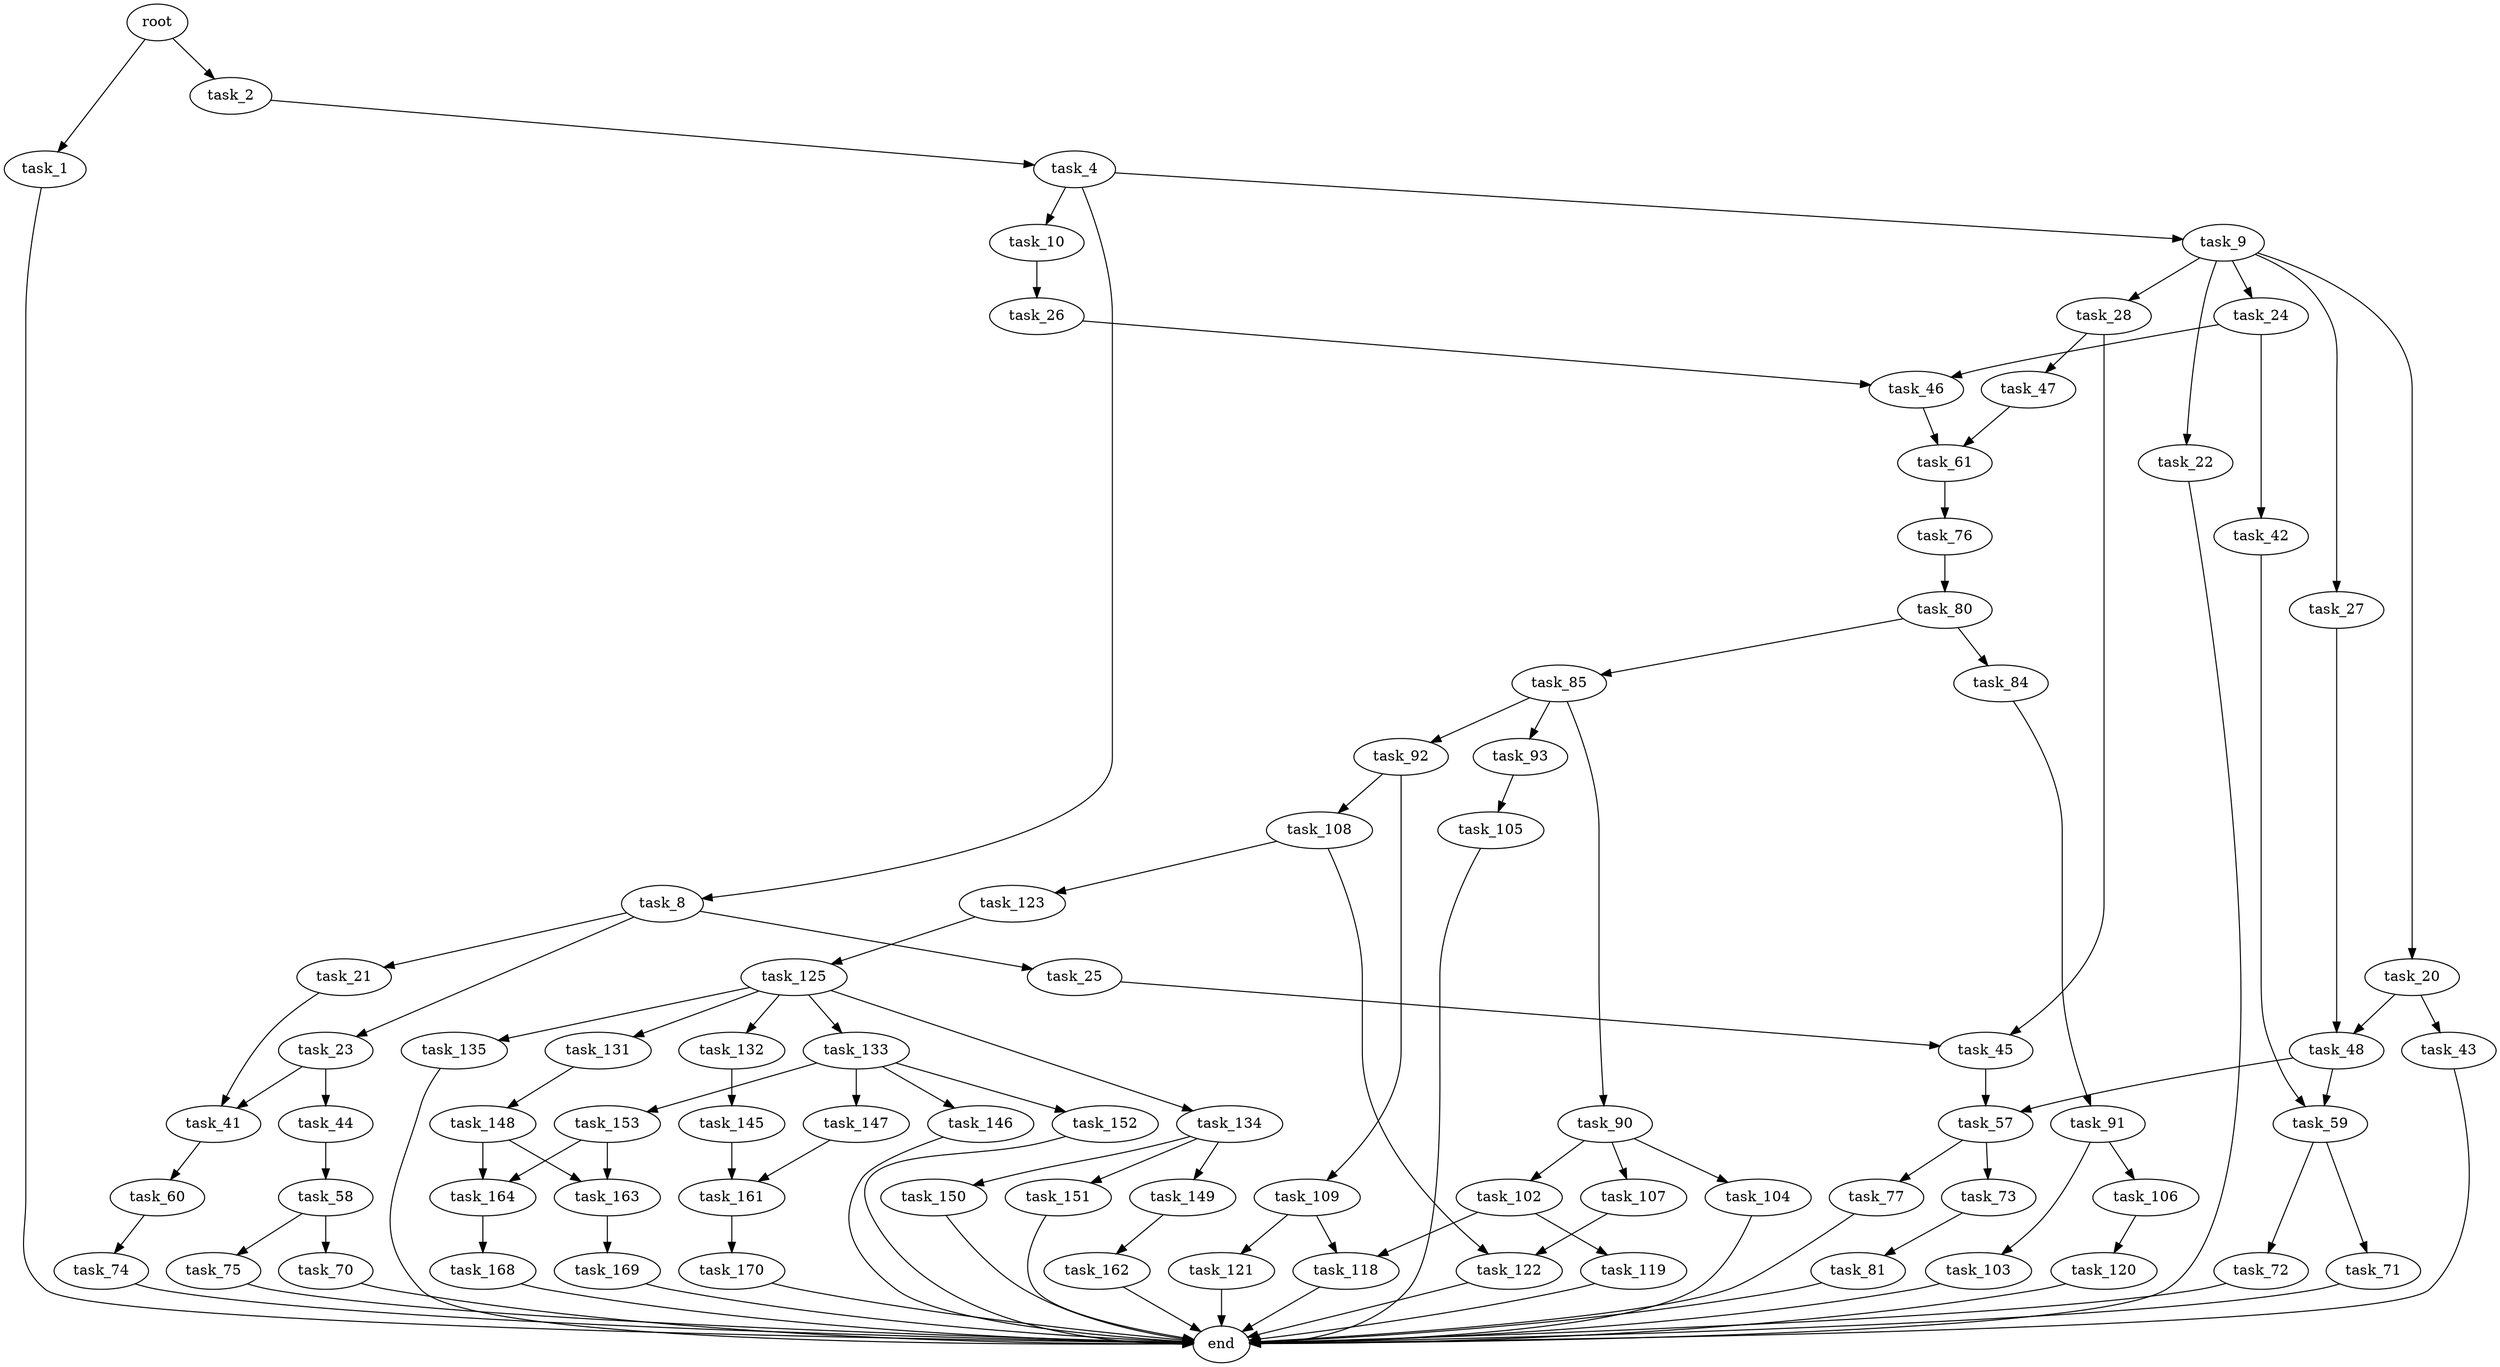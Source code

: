 digraph G {
  root [size="0.000000"];
  task_1 [size="911721563.000000"];
  task_2 [size="198594017880.000000"];
  end [size="0.000000"];
  task_4 [size="972654759711.000000"];
  task_8 [size="2511608529.000000"];
  task_9 [size="68884774068.000000"];
  task_10 [size="498487716375.000000"];
  task_21 [size="231928233984.000000"];
  task_23 [size="20282324125.000000"];
  task_25 [size="1797029200.000000"];
  task_20 [size="1120079532.000000"];
  task_22 [size="231928233984.000000"];
  task_24 [size="28991029248.000000"];
  task_27 [size="68719476736.000000"];
  task_28 [size="12765684834.000000"];
  task_26 [size="407834534683.000000"];
  task_43 [size="803611364641.000000"];
  task_48 [size="30222051181.000000"];
  task_41 [size="52399707222.000000"];
  task_44 [size="961525124939.000000"];
  task_42 [size="1101706928928.000000"];
  task_46 [size="4576288518.000000"];
  task_45 [size="231928233984.000000"];
  task_47 [size="11816666752.000000"];
  task_60 [size="2477646443.000000"];
  task_59 [size="10313358515.000000"];
  task_58 [size="62752207945.000000"];
  task_57 [size="1073741824000.000000"];
  task_61 [size="25108427909.000000"];
  task_73 [size="1073741824000.000000"];
  task_77 [size="38462154390.000000"];
  task_70 [size="231928233984.000000"];
  task_75 [size="28991029248.000000"];
  task_71 [size="368293445632.000000"];
  task_72 [size="6178017967.000000"];
  task_74 [size="368293445632.000000"];
  task_76 [size="2930143630.000000"];
  task_81 [size="28991029248.000000"];
  task_80 [size="169142066076.000000"];
  task_84 [size="13822705984.000000"];
  task_85 [size="40777453492.000000"];
  task_91 [size="41345975292.000000"];
  task_90 [size="8809877044.000000"];
  task_92 [size="3994801684.000000"];
  task_93 [size="2066184072.000000"];
  task_102 [size="216996513292.000000"];
  task_104 [size="1073741824000.000000"];
  task_107 [size="244084290986.000000"];
  task_103 [size="549755813888.000000"];
  task_106 [size="68719476736.000000"];
  task_108 [size="519855368715.000000"];
  task_109 [size="6893290186.000000"];
  task_105 [size="13459801399.000000"];
  task_118 [size="501427388412.000000"];
  task_119 [size="231928233984.000000"];
  task_120 [size="863751253529.000000"];
  task_122 [size="6292278958.000000"];
  task_123 [size="134217728000.000000"];
  task_121 [size="539553109.000000"];
  task_125 [size="25873819771.000000"];
  task_131 [size="18500181301.000000"];
  task_132 [size="14221132961.000000"];
  task_133 [size="1128451262.000000"];
  task_134 [size="1121375654.000000"];
  task_135 [size="782757789696.000000"];
  task_148 [size="147373714467.000000"];
  task_145 [size="23654214834.000000"];
  task_146 [size="4788046912.000000"];
  task_147 [size="1131981532077.000000"];
  task_152 [size="231928233984.000000"];
  task_153 [size="32054241393.000000"];
  task_149 [size="13647131124.000000"];
  task_150 [size="68719476736.000000"];
  task_151 [size="4590655170.000000"];
  task_161 [size="287427350430.000000"];
  task_163 [size="4727544389.000000"];
  task_164 [size="134217728000.000000"];
  task_162 [size="347222403732.000000"];
  task_170 [size="5126773188.000000"];
  task_169 [size="368293445632.000000"];
  task_168 [size="231928233984.000000"];

  root -> task_1 [size="1.000000"];
  root -> task_2 [size="1.000000"];
  task_1 -> end [size="1.000000"];
  task_2 -> task_4 [size="209715200.000000"];
  task_4 -> task_8 [size="679477248.000000"];
  task_4 -> task_9 [size="679477248.000000"];
  task_4 -> task_10 [size="679477248.000000"];
  task_8 -> task_21 [size="75497472.000000"];
  task_8 -> task_23 [size="75497472.000000"];
  task_8 -> task_25 [size="75497472.000000"];
  task_9 -> task_20 [size="75497472.000000"];
  task_9 -> task_22 [size="75497472.000000"];
  task_9 -> task_24 [size="75497472.000000"];
  task_9 -> task_27 [size="75497472.000000"];
  task_9 -> task_28 [size="75497472.000000"];
  task_10 -> task_26 [size="411041792.000000"];
  task_21 -> task_41 [size="301989888.000000"];
  task_23 -> task_41 [size="33554432.000000"];
  task_23 -> task_44 [size="33554432.000000"];
  task_25 -> task_45 [size="134217728.000000"];
  task_20 -> task_43 [size="33554432.000000"];
  task_20 -> task_48 [size="33554432.000000"];
  task_22 -> end [size="1.000000"];
  task_24 -> task_42 [size="75497472.000000"];
  task_24 -> task_46 [size="75497472.000000"];
  task_27 -> task_48 [size="134217728.000000"];
  task_28 -> task_45 [size="209715200.000000"];
  task_28 -> task_47 [size="209715200.000000"];
  task_26 -> task_46 [size="411041792.000000"];
  task_43 -> end [size="1.000000"];
  task_48 -> task_57 [size="75497472.000000"];
  task_48 -> task_59 [size="75497472.000000"];
  task_41 -> task_60 [size="838860800.000000"];
  task_44 -> task_58 [size="679477248.000000"];
  task_42 -> task_59 [size="838860800.000000"];
  task_46 -> task_61 [size="134217728.000000"];
  task_45 -> task_57 [size="301989888.000000"];
  task_47 -> task_61 [size="33554432.000000"];
  task_60 -> task_74 [size="75497472.000000"];
  task_59 -> task_71 [size="209715200.000000"];
  task_59 -> task_72 [size="209715200.000000"];
  task_58 -> task_70 [size="75497472.000000"];
  task_58 -> task_75 [size="75497472.000000"];
  task_57 -> task_73 [size="838860800.000000"];
  task_57 -> task_77 [size="838860800.000000"];
  task_61 -> task_76 [size="838860800.000000"];
  task_73 -> task_81 [size="838860800.000000"];
  task_77 -> end [size="1.000000"];
  task_70 -> end [size="1.000000"];
  task_75 -> end [size="1.000000"];
  task_71 -> end [size="1.000000"];
  task_72 -> end [size="1.000000"];
  task_74 -> end [size="1.000000"];
  task_76 -> task_80 [size="75497472.000000"];
  task_81 -> end [size="1.000000"];
  task_80 -> task_84 [size="411041792.000000"];
  task_80 -> task_85 [size="411041792.000000"];
  task_84 -> task_91 [size="679477248.000000"];
  task_85 -> task_90 [size="75497472.000000"];
  task_85 -> task_92 [size="75497472.000000"];
  task_85 -> task_93 [size="75497472.000000"];
  task_91 -> task_103 [size="33554432.000000"];
  task_91 -> task_106 [size="33554432.000000"];
  task_90 -> task_102 [size="301989888.000000"];
  task_90 -> task_104 [size="301989888.000000"];
  task_90 -> task_107 [size="301989888.000000"];
  task_92 -> task_108 [size="75497472.000000"];
  task_92 -> task_109 [size="75497472.000000"];
  task_93 -> task_105 [size="134217728.000000"];
  task_102 -> task_118 [size="536870912.000000"];
  task_102 -> task_119 [size="536870912.000000"];
  task_104 -> end [size="1.000000"];
  task_107 -> task_122 [size="411041792.000000"];
  task_103 -> end [size="1.000000"];
  task_106 -> task_120 [size="134217728.000000"];
  task_108 -> task_122 [size="838860800.000000"];
  task_108 -> task_123 [size="838860800.000000"];
  task_109 -> task_118 [size="301989888.000000"];
  task_109 -> task_121 [size="301989888.000000"];
  task_105 -> end [size="1.000000"];
  task_118 -> end [size="1.000000"];
  task_119 -> end [size="1.000000"];
  task_120 -> end [size="1.000000"];
  task_122 -> end [size="1.000000"];
  task_123 -> task_125 [size="209715200.000000"];
  task_121 -> end [size="1.000000"];
  task_125 -> task_131 [size="679477248.000000"];
  task_125 -> task_132 [size="679477248.000000"];
  task_125 -> task_133 [size="679477248.000000"];
  task_125 -> task_134 [size="679477248.000000"];
  task_125 -> task_135 [size="679477248.000000"];
  task_131 -> task_148 [size="411041792.000000"];
  task_132 -> task_145 [size="411041792.000000"];
  task_133 -> task_146 [size="75497472.000000"];
  task_133 -> task_147 [size="75497472.000000"];
  task_133 -> task_152 [size="75497472.000000"];
  task_133 -> task_153 [size="75497472.000000"];
  task_134 -> task_149 [size="33554432.000000"];
  task_134 -> task_150 [size="33554432.000000"];
  task_134 -> task_151 [size="33554432.000000"];
  task_135 -> end [size="1.000000"];
  task_148 -> task_163 [size="209715200.000000"];
  task_148 -> task_164 [size="209715200.000000"];
  task_145 -> task_161 [size="838860800.000000"];
  task_146 -> end [size="1.000000"];
  task_147 -> task_161 [size="838860800.000000"];
  task_152 -> end [size="1.000000"];
  task_153 -> task_163 [size="679477248.000000"];
  task_153 -> task_164 [size="679477248.000000"];
  task_149 -> task_162 [size="536870912.000000"];
  task_150 -> end [size="1.000000"];
  task_151 -> end [size="1.000000"];
  task_161 -> task_170 [size="209715200.000000"];
  task_163 -> task_169 [size="75497472.000000"];
  task_164 -> task_168 [size="209715200.000000"];
  task_162 -> end [size="1.000000"];
  task_170 -> end [size="1.000000"];
  task_169 -> end [size="1.000000"];
  task_168 -> end [size="1.000000"];
}
